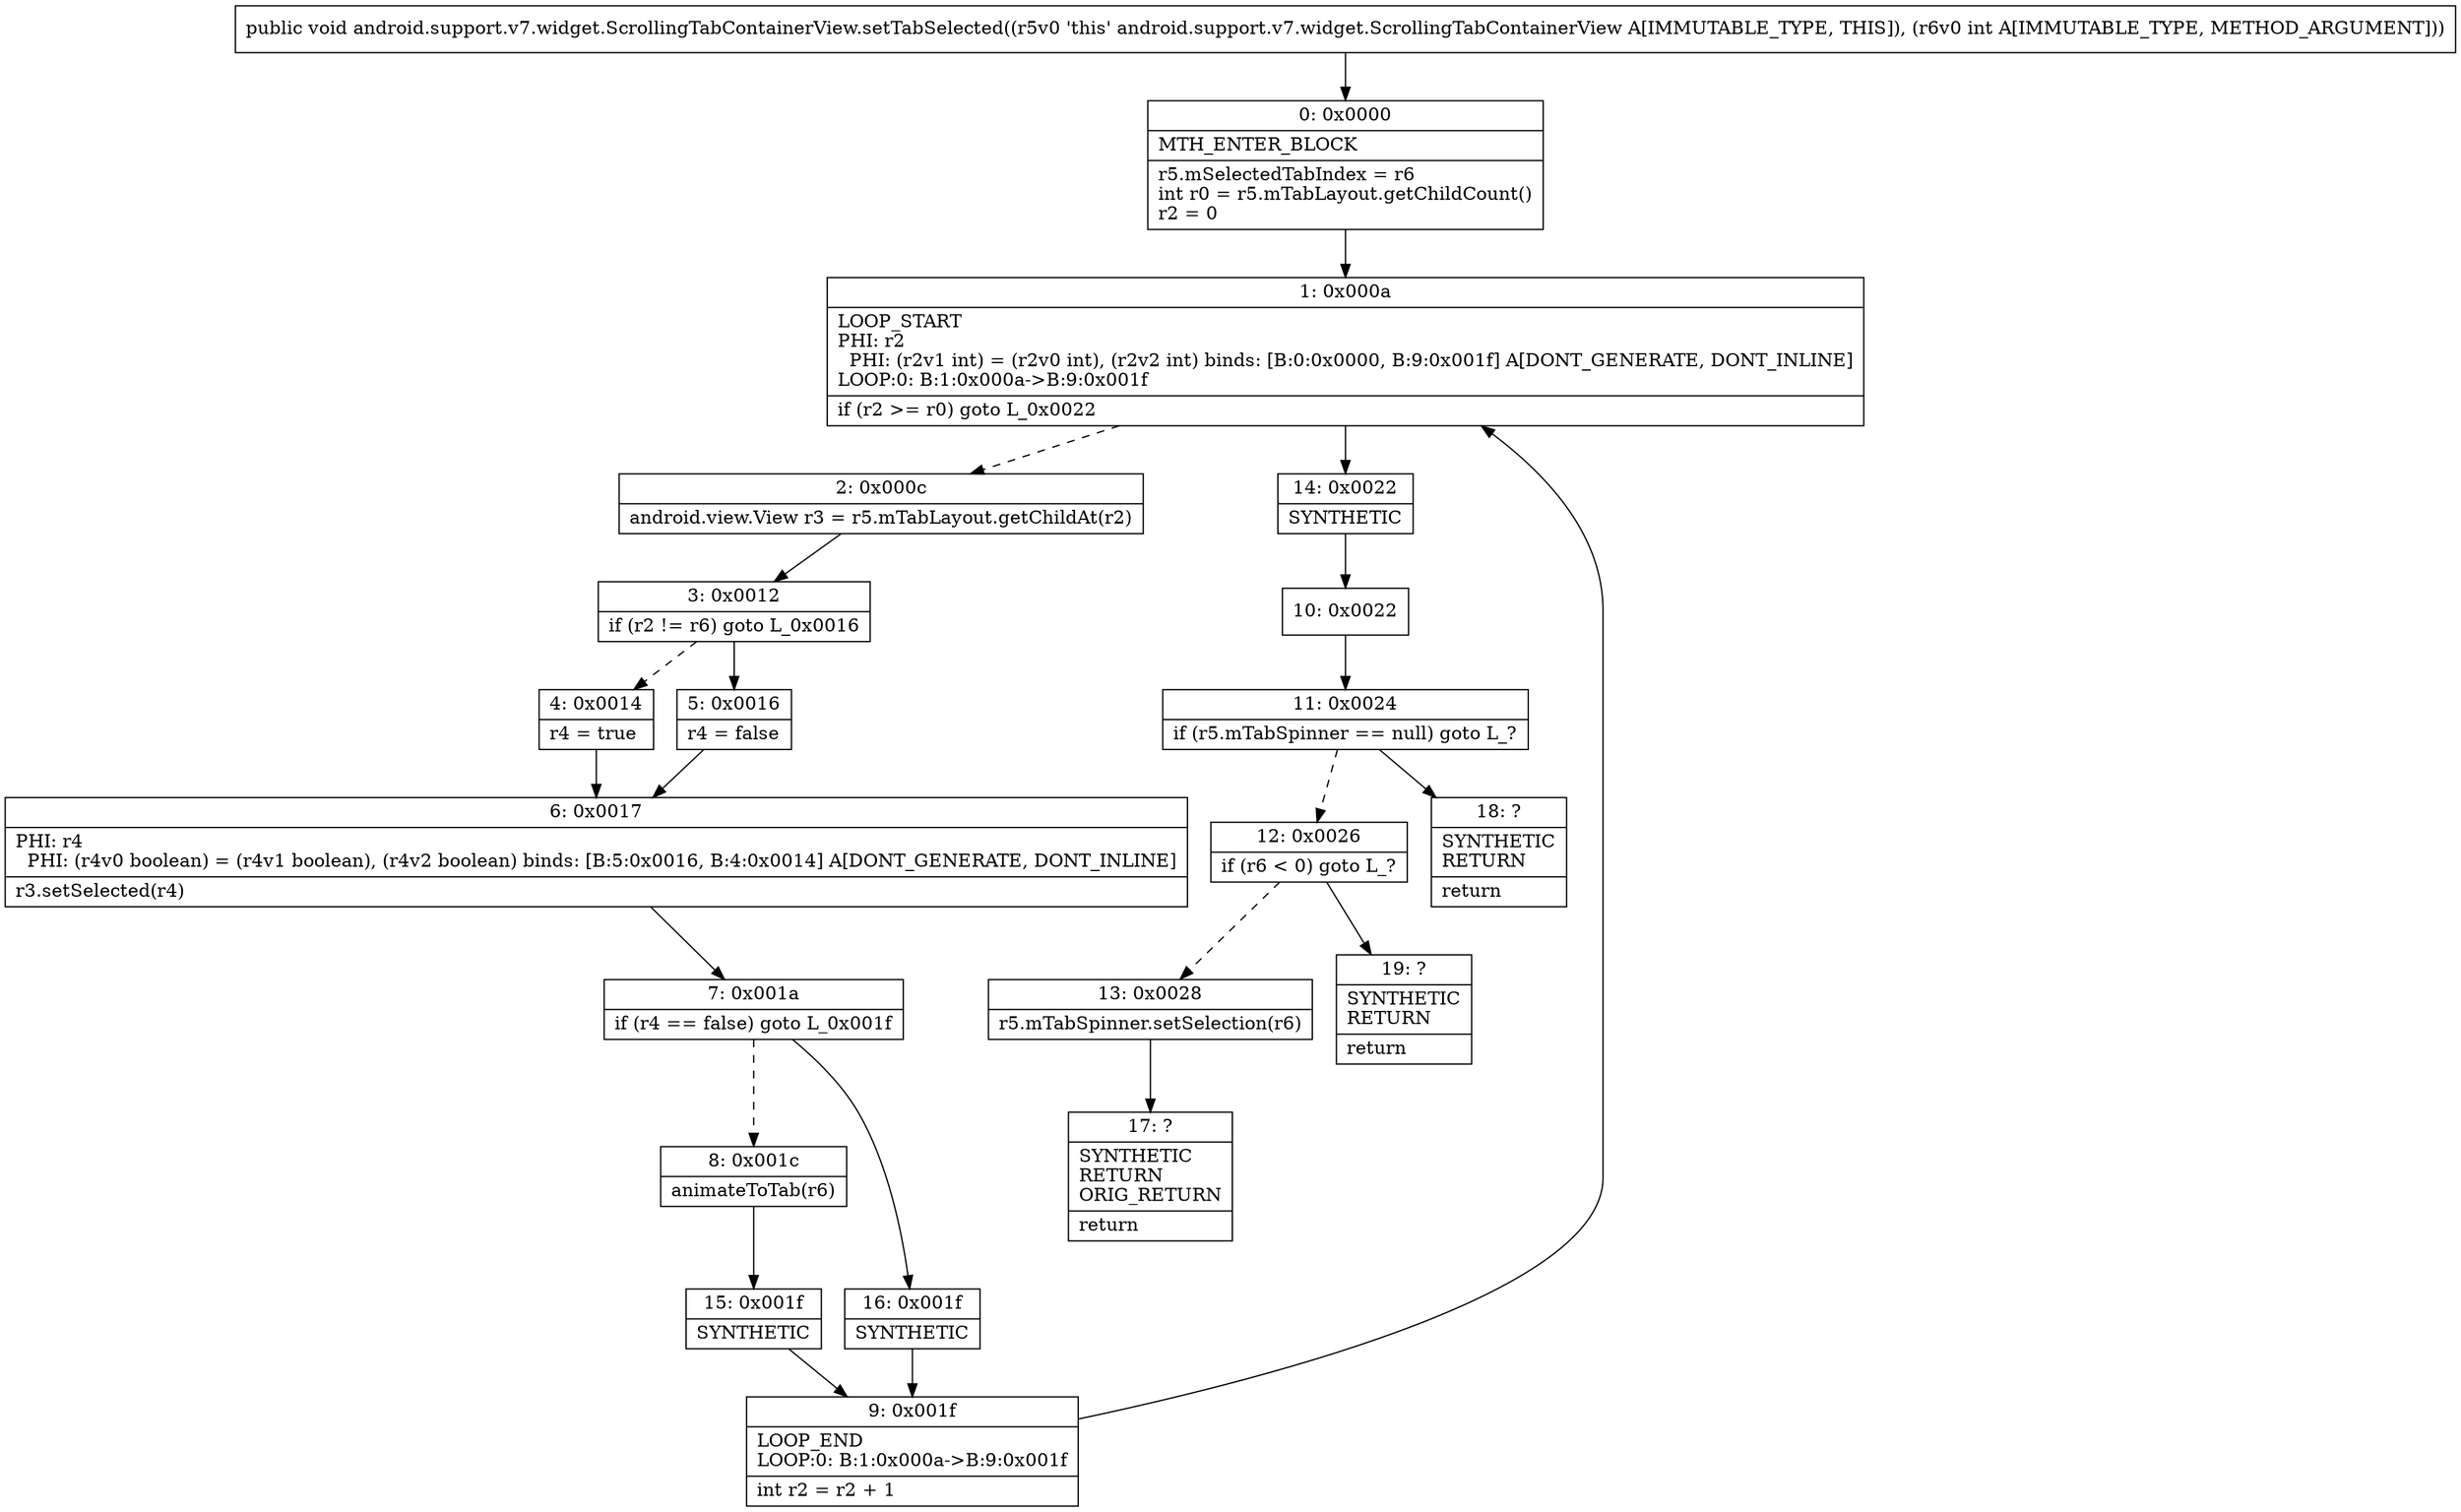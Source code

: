 digraph "CFG forandroid.support.v7.widget.ScrollingTabContainerView.setTabSelected(I)V" {
Node_0 [shape=record,label="{0\:\ 0x0000|MTH_ENTER_BLOCK\l|r5.mSelectedTabIndex = r6\lint r0 = r5.mTabLayout.getChildCount()\lr2 = 0\l}"];
Node_1 [shape=record,label="{1\:\ 0x000a|LOOP_START\lPHI: r2 \l  PHI: (r2v1 int) = (r2v0 int), (r2v2 int) binds: [B:0:0x0000, B:9:0x001f] A[DONT_GENERATE, DONT_INLINE]\lLOOP:0: B:1:0x000a\-\>B:9:0x001f\l|if (r2 \>= r0) goto L_0x0022\l}"];
Node_2 [shape=record,label="{2\:\ 0x000c|android.view.View r3 = r5.mTabLayout.getChildAt(r2)\l}"];
Node_3 [shape=record,label="{3\:\ 0x0012|if (r2 != r6) goto L_0x0016\l}"];
Node_4 [shape=record,label="{4\:\ 0x0014|r4 = true\l}"];
Node_5 [shape=record,label="{5\:\ 0x0016|r4 = false\l}"];
Node_6 [shape=record,label="{6\:\ 0x0017|PHI: r4 \l  PHI: (r4v0 boolean) = (r4v1 boolean), (r4v2 boolean) binds: [B:5:0x0016, B:4:0x0014] A[DONT_GENERATE, DONT_INLINE]\l|r3.setSelected(r4)\l}"];
Node_7 [shape=record,label="{7\:\ 0x001a|if (r4 == false) goto L_0x001f\l}"];
Node_8 [shape=record,label="{8\:\ 0x001c|animateToTab(r6)\l}"];
Node_9 [shape=record,label="{9\:\ 0x001f|LOOP_END\lLOOP:0: B:1:0x000a\-\>B:9:0x001f\l|int r2 = r2 + 1\l}"];
Node_10 [shape=record,label="{10\:\ 0x0022}"];
Node_11 [shape=record,label="{11\:\ 0x0024|if (r5.mTabSpinner == null) goto L_?\l}"];
Node_12 [shape=record,label="{12\:\ 0x0026|if (r6 \< 0) goto L_?\l}"];
Node_13 [shape=record,label="{13\:\ 0x0028|r5.mTabSpinner.setSelection(r6)\l}"];
Node_14 [shape=record,label="{14\:\ 0x0022|SYNTHETIC\l}"];
Node_15 [shape=record,label="{15\:\ 0x001f|SYNTHETIC\l}"];
Node_16 [shape=record,label="{16\:\ 0x001f|SYNTHETIC\l}"];
Node_17 [shape=record,label="{17\:\ ?|SYNTHETIC\lRETURN\lORIG_RETURN\l|return\l}"];
Node_18 [shape=record,label="{18\:\ ?|SYNTHETIC\lRETURN\l|return\l}"];
Node_19 [shape=record,label="{19\:\ ?|SYNTHETIC\lRETURN\l|return\l}"];
MethodNode[shape=record,label="{public void android.support.v7.widget.ScrollingTabContainerView.setTabSelected((r5v0 'this' android.support.v7.widget.ScrollingTabContainerView A[IMMUTABLE_TYPE, THIS]), (r6v0 int A[IMMUTABLE_TYPE, METHOD_ARGUMENT])) }"];
MethodNode -> Node_0;
Node_0 -> Node_1;
Node_1 -> Node_2[style=dashed];
Node_1 -> Node_14;
Node_2 -> Node_3;
Node_3 -> Node_4[style=dashed];
Node_3 -> Node_5;
Node_4 -> Node_6;
Node_5 -> Node_6;
Node_6 -> Node_7;
Node_7 -> Node_8[style=dashed];
Node_7 -> Node_16;
Node_8 -> Node_15;
Node_9 -> Node_1;
Node_10 -> Node_11;
Node_11 -> Node_12[style=dashed];
Node_11 -> Node_18;
Node_12 -> Node_13[style=dashed];
Node_12 -> Node_19;
Node_13 -> Node_17;
Node_14 -> Node_10;
Node_15 -> Node_9;
Node_16 -> Node_9;
}

